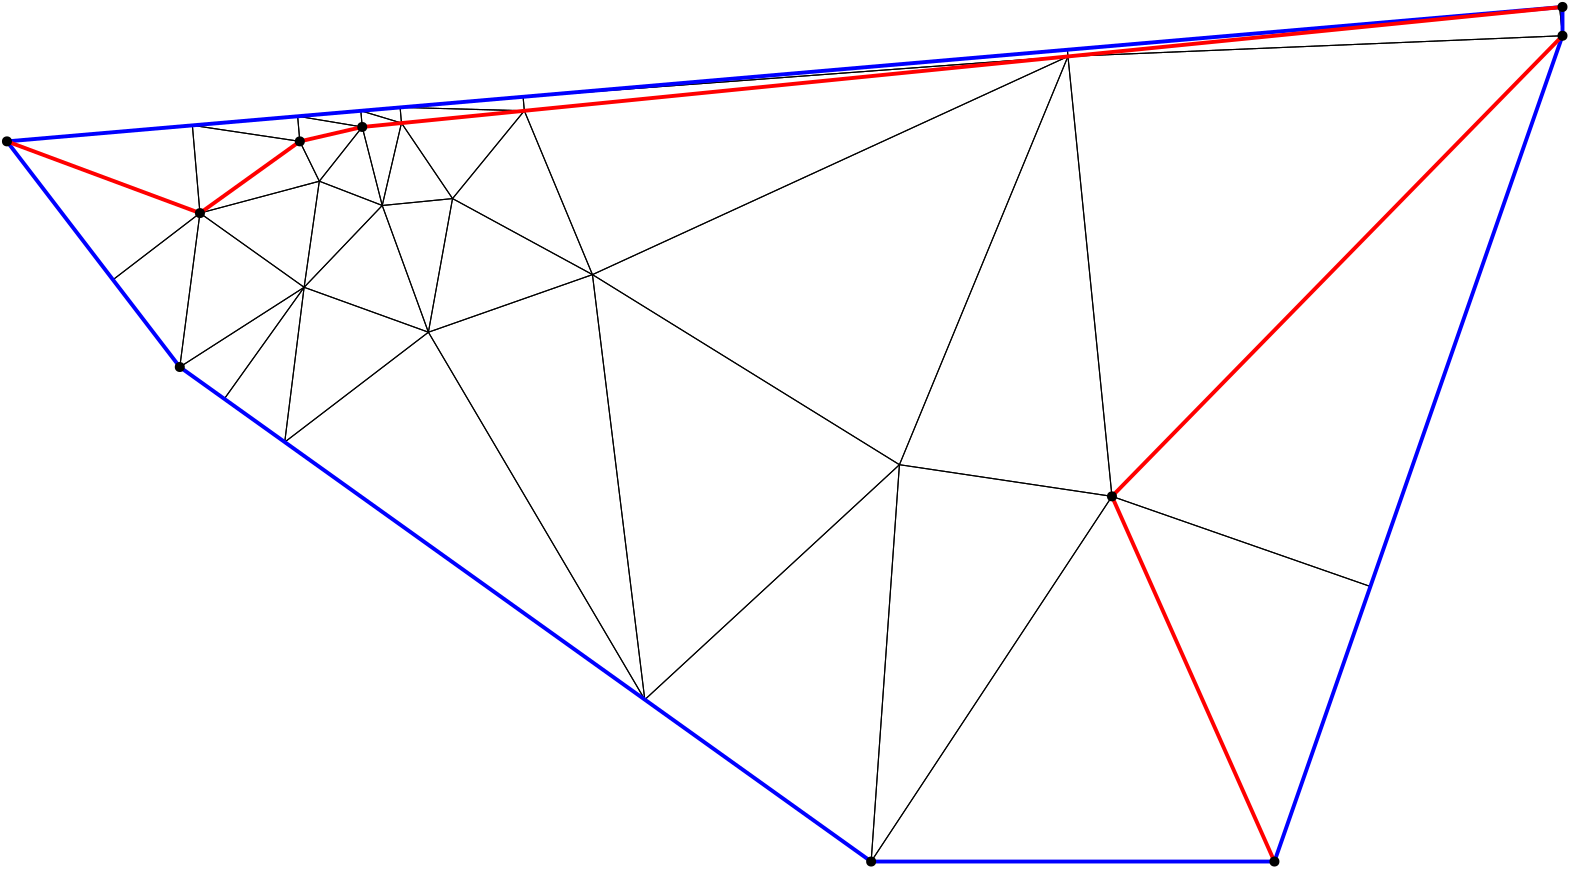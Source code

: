 <?xml version="1.0"?>
<!DOCTYPE ipe SYSTEM "ipe.dtd">
<ipe version="70218" creator="Ipe 7.2.24">
<info created="D:20221020151441" modified="D:20221020151441"/>
<ipestyle name="basic">
<symbol name="mark/disk(sx)" transformations="translations">
<path fill="sym-stroke">
0.6 0 0 0.6 0 0 e
</path>
</symbol>
<anglesize name="22.5 deg" value="22.5"/>
<anglesize name="30 deg" value="30"/>
<anglesize name="45 deg" value="45"/>
<anglesize name="60 deg" value="60"/>
<anglesize name="90 deg" value="90"/>
<arrowsize name="large" value="10"/>
<arrowsize name="small" value="5"/>
<arrowsize name="tiny" value="3"/>
<color name="blue" value="0 0 1"/>
<color name="gray" value="0.745"/>
<color name="green" value="0 1 0"/>
<color name="red" value="1 0 0"/>
<color name="pink" value="1 0.753 0.796"/>
<pen name="heavier" value="0.8"/>
<pen name="fat" value="1.4"/>
<pen name="ultrafat" value="2"/>
<gridsize name="16 pts (~6 mm)" value="16"/>
<gridsize name="32 pts (~12 mm)" value="32"/>
<gridsize name="4 pts" value="4"/>
<gridsize name="8 pts (~3 mm)" value="8"/>
<opacity name="10%" value="0.1"/>
<opacity name="25%" value="0.25"/>
<opacity name="50%" value="0.5"/>
<opacity name="75%" value="0.75"/>
<symbolsize name="large" value="5"/>
<symbolsize name="small" value="2"/>
<symbolsize name="tiny" value="1.1"/>
<textsize name="huge" value="\huge"/>
<textsize name="large" value="\large"/>
<textsize name="small" value="\small"/>
<textsize name="tiny" value="	iny"/>
<tiling name="falling" angle="-60" step="4" width="1"/>
<tiling name="rising" angle="30" step="4" width="1"/>
</ipestyle>
<page>
<layer name="hull"/>
<layer name="constraints"/>
<layer name="triangulation"/>
<layer name="obtuse"/>
<layer name="blub"/>
<layer name="problems"/>
<view layers="hull constraints triangulation obtuse blub" active="triangulation"/>
<path layer="triangulation" stroke="black">
85.4815 505.437 m 
121.432 531.259 l 
</path>
<path layer="triangulation" stroke="black">
121.432 531.259 m 
82.7514 537.028 l 
</path>
<path layer="triangulation" stroke="black">
82.7514 537.028 m 
85.4815 505.437 l 
</path>
<path layer="triangulation" stroke="black">
122.981 478.727 m 
78.2222 450.025 l 
</path>
<path layer="triangulation" stroke="black">
78.2222 450.025 m 
94.2504 438.56 l 
</path>
<path layer="triangulation" stroke="black">
94.2504 438.56 m 
122.981 478.727 l 
</path>
<path layer="triangulation" stroke="black">
120.651 540.303 m 
121.432 531.259 l 
</path>
<path layer="triangulation" stroke="black">
121.432 531.259 m 
143.901 536.444 l 
</path>
<path layer="triangulation" stroke="black">
143.901 536.444 m 
120.651 540.303 l 
</path>
<path layer="triangulation" stroke="black">
574.973 579.552 m 
574.972 579.565 l 
</path>
<path layer="triangulation" stroke="black">
574.972 579.565 m 
397.761 564.251 l 
</path>
<path layer="triangulation" stroke="black">
397.761 564.251 m 
574.973 579.552 l 
</path>
<path layer="triangulation" stroke="black">
158.028 537.857 m 
157.541 543.491 l 
</path>
<path layer="triangulation" stroke="black">
157.541 543.491 m 
143.398 542.269 l 
</path>
<path layer="triangulation" stroke="black">
143.398 542.269 m 
158.028 537.857 l 
</path>
<path layer="triangulation" stroke="black">
158.028 537.857 m 
143.901 536.444 l 
</path>
<path layer="triangulation" stroke="black">
143.901 536.444 m 
151.104 508.181 l 
</path>
<path layer="triangulation" stroke="black">
151.104 508.181 m 
158.028 537.857 l 
</path>
<path layer="triangulation" stroke="black">
506.835 371.01 m 
413.807 403.462 l 
</path>
<path layer="triangulation" stroke="black">
413.807 403.462 m 
472.296 272 l 
</path>
<path layer="triangulation" stroke="black">
472.296 272 m 
506.835 371.01 l 
</path>
<path layer="triangulation" stroke="black">
576 569.284 m 
576 579.654 l 
</path>
<path layer="triangulation" stroke="black">
576 579.654 m 
574.973 579.552 l 
</path>
<path layer="triangulation" stroke="black">
574.973 579.552 m 
576 569.284 l 
</path>
<path layer="triangulation" stroke="black">
151.104 508.181 m 
143.901 536.444 l 
</path>
<path layer="triangulation" stroke="black">
143.901 536.444 m 
128.454 516.918 l 
</path>
<path layer="triangulation" stroke="black">
128.454 516.918 m 
151.104 508.181 l 
</path>
<path layer="triangulation" stroke="black">
472.296 272 m 
413.807 403.462 l 
</path>
<path layer="triangulation" stroke="black">
413.807 403.462 m 
327.111 272 l 
</path>
<path layer="triangulation" stroke="black">
327.111 272 m 
472.296 272 l 
</path>
<path layer="triangulation" stroke="black">
78.2222 450.025 m 
85.4815 505.437 l 
</path>
<path layer="triangulation" stroke="black">
85.4815 505.437 m 
54.1567 481.444 l 
</path>
<path layer="triangulation" stroke="black">
54.1567 481.444 m 
78.2222 450.025 l 
</path>
<path layer="triangulation" stroke="black">
121.432 531.259 m 
128.454 516.918 l 
</path>
<path layer="triangulation" stroke="black">
128.454 516.918 m 
143.901 536.444 l 
</path>
<path layer="triangulation" stroke="black">
143.901 536.444 m 
121.432 531.259 l 
</path>
<path layer="triangulation" stroke="black">
121.432 531.259 m 
85.4815 505.437 l 
</path>
<path layer="triangulation" stroke="black">
85.4815 505.437 m 
128.454 516.918 l 
</path>
<path layer="triangulation" stroke="black">
128.454 516.918 m 
121.432 531.259 l 
</path>
<path layer="triangulation" stroke="black">
576 569.284 m 
574.973 579.552 l 
</path>
<path layer="triangulation" stroke="black">
574.973 579.552 m 
397.968 561.851 l 
</path>
<path layer="triangulation" stroke="black">
397.968 561.851 m 
576 569.284 l 
</path>
<path layer="triangulation" stroke="black">
337.298 414.86 m 
226.779 483.29 l 
</path>
<path layer="triangulation" stroke="black">
226.779 483.29 m 
245.629 330.282 l 
</path>
<path layer="triangulation" stroke="black">
245.629 330.282 m 
337.298 414.86 l 
</path>
<path layer="triangulation" stroke="black">
122.981 478.727 m 
85.4815 505.437 l 
</path>
<path layer="triangulation" stroke="black">
85.4815 505.437 m 
78.2222 450.025 l 
</path>
<path layer="triangulation" stroke="black">
78.2222 450.025 m 
122.981 478.727 l 
</path>
<path layer="triangulation" stroke="black">
576 569.284 m 
413.807 403.462 l 
</path>
<path layer="triangulation" stroke="black">
413.807 403.462 m 
506.835 371.01 l 
</path>
<path layer="triangulation" stroke="black">
506.835 371.01 m 
576 569.284 l 
</path>
<path layer="triangulation" stroke="black">
122.981 478.727 m 
128.454 516.918 l 
</path>
<path layer="triangulation" stroke="black">
128.454 516.918 m 
85.4815 505.437 l 
</path>
<path layer="triangulation" stroke="black">
85.4815 505.437 m 
122.981 478.727 l 
</path>
<path layer="triangulation" stroke="black">
167.723 462.557 m 
122.981 478.727 l 
</path>
<path layer="triangulation" stroke="black">
122.981 478.727 m 
116.001 423.002 l 
</path>
<path layer="triangulation" stroke="black">
116.001 423.002 m 
167.723 462.557 l 
</path>
<path layer="triangulation" stroke="black">
122.981 478.727 m 
151.104 508.181 l 
</path>
<path layer="triangulation" stroke="black">
151.104 508.181 m 
128.454 516.918 l 
</path>
<path layer="triangulation" stroke="black">
128.454 516.918 m 
122.981 478.727 l 
</path>
<path layer="triangulation" stroke="black">
158.028 537.857 m 
151.104 508.181 l 
</path>
<path layer="triangulation" stroke="black">
151.104 508.181 m 
176.415 510.666 l 
</path>
<path layer="triangulation" stroke="black">
176.415 510.666 m 
158.028 537.857 l 
</path>
<path layer="triangulation" stroke="black">
116.001 423.002 m 
122.981 478.727 l 
</path>
<path layer="triangulation" stroke="black">
122.981 478.727 m 
94.2504 438.56 l 
</path>
<path layer="triangulation" stroke="black">
94.2504 438.56 m 
116.001 423.002 l 
</path>
<path layer="triangulation" stroke="black">
167.723 462.557 m 
151.104 508.181 l 
</path>
<path layer="triangulation" stroke="black">
151.104 508.181 m 
122.981 478.727 l 
</path>
<path layer="triangulation" stroke="black">
122.981 478.727 m 
167.723 462.557 l 
</path>
<path layer="triangulation" stroke="black">
120.651 540.303 m 
82.7514 537.028 l 
</path>
<path layer="triangulation" stroke="black">
82.7514 537.028 m 
121.432 531.259 l 
</path>
<path layer="triangulation" stroke="black">
121.432 531.259 m 
120.651 540.303 l 
</path>
<path layer="triangulation" stroke="black">
143.398 542.269 m 
120.651 540.303 l 
</path>
<path layer="triangulation" stroke="black">
120.651 540.303 m 
143.901 536.444 l 
</path>
<path layer="triangulation" stroke="black">
143.901 536.444 m 
143.398 542.269 l 
</path>
<path layer="triangulation" stroke="black">
202.251 542.279 m 
157.541 543.491 l 
</path>
<path layer="triangulation" stroke="black">
157.541 543.491 m 
158.028 537.857 l 
</path>
<path layer="triangulation" stroke="black">
158.028 537.857 m 
202.251 542.279 l 
</path>
<path layer="triangulation" stroke="black">
158.028 537.857 m 
143.398 542.269 l 
</path>
<path layer="triangulation" stroke="black">
143.398 542.269 m 
143.901 536.444 l 
</path>
<path layer="triangulation" stroke="black">
143.901 536.444 m 
158.028 537.857 l 
</path>
<path layer="triangulation" stroke="black">
176.415 510.666 m 
202.251 542.279 l 
</path>
<path layer="triangulation" stroke="black">
202.251 542.279 m 
158.028 537.857 l 
</path>
<path layer="triangulation" stroke="black">
158.028 537.857 m 
176.415 510.666 l 
</path>
<path layer="triangulation" stroke="black">
202.251 542.279 m 
226.779 483.29 l 
</path>
<path layer="triangulation" stroke="black">
226.779 483.29 m 
397.968 561.851 l 
</path>
<path layer="triangulation" stroke="black">
397.968 561.851 m 
202.251 542.279 l 
</path>
<path layer="triangulation" stroke="black">
397.968 561.851 m 
201.816 547.317 l 
</path>
<path layer="triangulation" stroke="black">
201.816 547.317 m 
202.251 542.279 l 
</path>
<path layer="triangulation" stroke="black">
202.251 542.279 m 
397.968 561.851 l 
</path>
<path layer="triangulation" stroke="black">
576 579.654 m 
574.972 579.565 l 
</path>
<path layer="triangulation" stroke="black">
574.972 579.565 m 
574.973 579.552 l 
</path>
<path layer="triangulation" stroke="black">
574.973 579.552 m 
576 579.654 l 
</path>
<path layer="triangulation" stroke="black">
576 569.284 m 
397.968 561.851 l 
</path>
<path layer="triangulation" stroke="black">
397.968 561.851 m 
413.807 403.462 l 
</path>
<path layer="triangulation" stroke="black">
413.807 403.462 m 
576 569.284 l 
</path>
<path layer="triangulation" stroke="black">
397.761 564.251 m 
201.816 547.317 l 
</path>
<path layer="triangulation" stroke="black">
201.816 547.317 m 
397.968 561.851 l 
</path>
<path layer="triangulation" stroke="black">
397.968 561.851 m 
397.761 564.251 l 
</path>
<path layer="triangulation" stroke="black">
574.973 579.552 m 
397.761 564.251 l 
</path>
<path layer="triangulation" stroke="black">
397.761 564.251 m 
397.968 561.851 l 
</path>
<path layer="triangulation" stroke="black">
397.968 561.851 m 
574.973 579.552 l 
</path>
<path layer="triangulation" stroke="black">
157.541 543.491 m 
202.251 542.279 l 
</path>
<path layer="triangulation" stroke="black">
202.251 542.279 m 
201.816 547.317 l 
</path>
<path layer="triangulation" stroke="black">
201.816 547.317 m 
157.541 543.491 l 
</path>
<path layer="triangulation" stroke="black">
226.779 483.29 m 
337.298 414.86 l 
</path>
<path layer="triangulation" stroke="black">
337.298 414.86 m 
397.968 561.851 l 
</path>
<path layer="triangulation" stroke="black">
397.968 561.851 m 
226.779 483.29 l 
</path>
<path layer="triangulation" stroke="black">
167.723 462.557 m 
176.415 510.666 l 
</path>
<path layer="triangulation" stroke="black">
176.415 510.666 m 
151.104 508.181 l 
</path>
<path layer="triangulation" stroke="black">
151.104 508.181 m 
167.723 462.557 l 
</path>
<path layer="triangulation" stroke="black">
167.723 462.557 m 
226.779 483.29 l 
</path>
<path layer="triangulation" stroke="black">
226.779 483.29 m 
176.415 510.666 l 
</path>
<path layer="triangulation" stroke="black">
176.415 510.666 m 
167.723 462.557 l 
</path>
<path layer="triangulation" stroke="black">
176.415 510.666 m 
226.779 483.29 l 
</path>
<path layer="triangulation" stroke="black">
226.779 483.29 m 
202.251 542.279 l 
</path>
<path layer="triangulation" stroke="black">
202.251 542.279 m 
176.415 510.666 l 
</path>
<path layer="triangulation" stroke="black">
167.723 462.557 m 
245.629 330.282 l 
</path>
<path layer="triangulation" stroke="black">
245.629 330.282 m 
226.779 483.29 l 
</path>
<path layer="triangulation" stroke="black">
226.779 483.29 m 
167.723 462.557 l 
</path>
<path layer="triangulation" stroke="black">
413.807 403.462 m 
337.298 414.86 l 
</path>
<path layer="triangulation" stroke="black">
337.298 414.86 m 
327.111 272 l 
</path>
<path layer="triangulation" stroke="black">
327.111 272 m 
413.807 403.462 l 
</path>
<path layer="triangulation" stroke="black">
167.723 462.557 m 
116.001 423.002 l 
</path>
<path layer="triangulation" stroke="black">
116.001 423.002 m 
245.629 330.282 l 
</path>
<path layer="triangulation" stroke="black">
245.629 330.282 m 
167.723 462.557 l 
</path>
<path layer="triangulation" stroke="black">
327.111 272 m 
337.298 414.86 l 
</path>
<path layer="triangulation" stroke="black">
337.298 414.86 m 
245.629 330.282 l 
</path>
<path layer="triangulation" stroke="black">
245.629 330.282 m 
327.111 272 l 
</path>
<path layer="triangulation" stroke="black">
413.807 403.462 m 
397.968 561.851 l 
</path>
<path layer="triangulation" stroke="black">
397.968 561.851 m 
337.298 414.86 l 
</path>
<path layer="triangulation" stroke="black">
337.298 414.86 m 
413.807 403.462 l 
</path>
<path layer="triangulation" stroke="black">
16 531.259 m 
85.4815 505.437 l 
</path>
<path layer="triangulation" stroke="black">
85.4815 505.437 m 
82.7514 537.028 l 
</path>
<path layer="triangulation" stroke="black">
82.7514 537.028 m 
16 531.259 l 
</path>
<path layer="triangulation" stroke="black">
85.4815 505.437 m 
16 531.259 l 
</path>
<path layer="triangulation" stroke="black">
16 531.259 m 
54.1567 481.444 l 
</path>
<path layer="triangulation" stroke="black">
54.1567 481.444 m 
85.4815 505.437 l 
</path>
<path layer="hull" stroke="blue" pen="fat">
16 531.259 m 
78.2222 450.025 l 
</path>
<path layer="hull" stroke="blue" pen="fat">
78.2222 450.025 m 
327.111 272 l 
</path>
<path layer="hull" stroke="blue" pen="fat">
327.111 272 m 
472.296 272 l 
</path>
<path layer="hull" stroke="blue" pen="fat">
472.296 272 m 
576 569.284 l 
</path>
<path layer="hull" stroke="blue" pen="fat">
576 569.284 m 
576 579.654 l 
</path>
<path layer="hull" stroke="blue" pen="fat">
576 579.654 m 
16 531.259 l 
</path>
<path layer="constraints" stroke="red" pen="fat">
576 569.284 m 
413.807 403.462 l 
</path>
<path layer="constraints" stroke="red" pen="fat">
413.807 403.462 m 
472.296 272 l 
</path>
<path layer="constraints" stroke="red" pen="fat">
16 531.259 m 
85.4815 505.437 l 
</path>
<path layer="constraints" stroke="red" pen="fat">
85.4815 505.437 m 
121.432 531.259 l 
</path>
<path layer="constraints" stroke="red" pen="fat">
121.432 531.259 m 
143.901 536.444 l 
</path>
<path layer="constraints" stroke="red" pen="fat">
143.901 536.444 m 
576 579.654 l 
</path>
<use layer="points" name="mark/disk(sx)" pos="576 579.654" size="normal" stroke="black"/>
<use layer="points" name="mark/disk(sx)" pos="576 569.284" size="normal" stroke="black"/>
<use layer="points" name="mark/disk(sx)" pos="413.807 403.462" size="normal" stroke="black"/>
<use layer="points" name="mark/disk(sx)" pos="472.296 272" size="normal" stroke="black"/>
<use layer="points" name="mark/disk(sx)" pos="327.111 272" size="normal" stroke="black"/>
<use layer="points" name="mark/disk(sx)" pos="78.2222 450.025" size="normal" stroke="black"/>
<use layer="points" name="mark/disk(sx)" pos="16 531.259" size="normal" stroke="black"/>
<use layer="points" name="mark/disk(sx)" pos="85.4815 505.437" size="normal" stroke="black"/>
<use layer="points" name="mark/disk(sx)" pos="121.432 531.259" size="normal" stroke="black"/>
<use layer="points" name="mark/disk(sx)" pos="143.901 536.444" size="normal" stroke="black"/>
</page>
</ipe>
